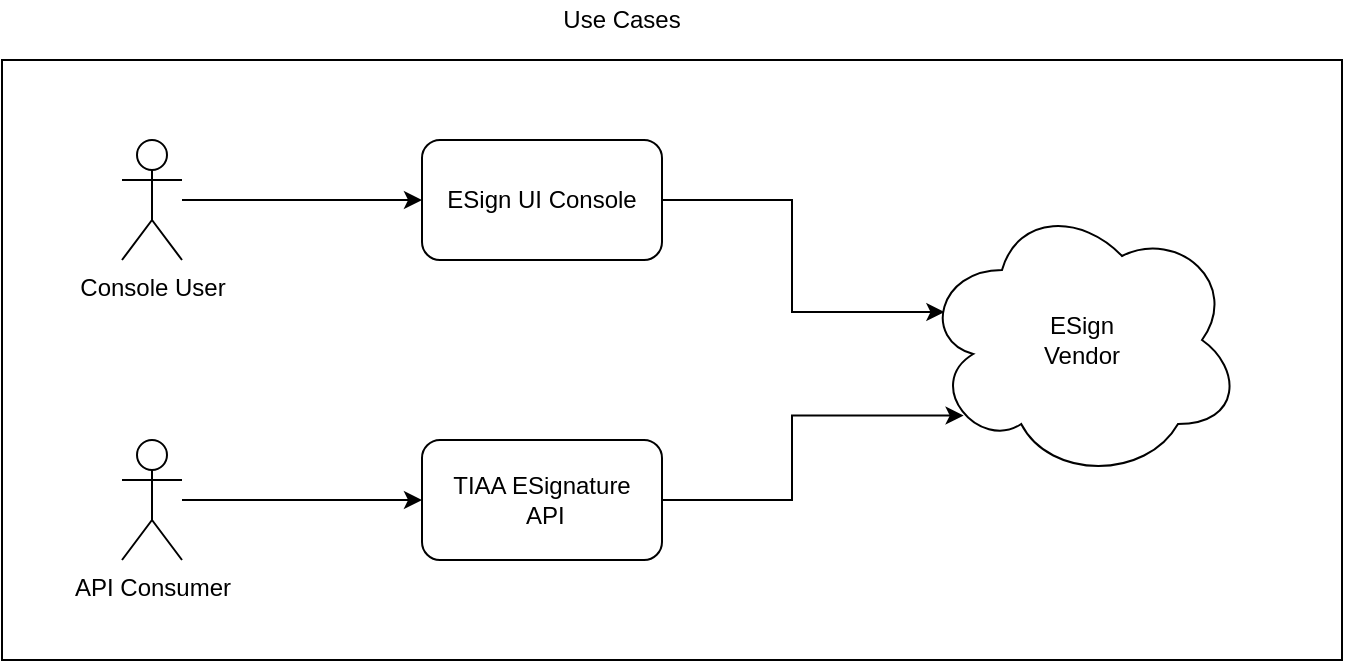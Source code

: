 <mxfile version="14.5.7" type="github">
  <diagram id="xuKhDqFIMhTm-fjvna5r" name="Page-1">
    <mxGraphModel dx="1422" dy="794" grid="1" gridSize="10" guides="1" tooltips="1" connect="1" arrows="1" fold="1" page="1" pageScale="1" pageWidth="850" pageHeight="1100" math="0" shadow="0">
      <root>
        <mxCell id="0" />
        <mxCell id="1" parent="0" />
        <mxCell id="hmuL_q066rKN3iv4lXcO-14" value="" style="rounded=0;whiteSpace=wrap;html=1;" parent="1" vertex="1">
          <mxGeometry x="10" y="60" width="670" height="300" as="geometry" />
        </mxCell>
        <mxCell id="hmuL_q066rKN3iv4lXcO-1" value="ESign&lt;br&gt;Vendor" style="ellipse;shape=cloud;whiteSpace=wrap;html=1;" parent="1" vertex="1">
          <mxGeometry x="470" y="130" width="160" height="140" as="geometry" />
        </mxCell>
        <mxCell id="hmuL_q066rKN3iv4lXcO-5" style="edgeStyle=orthogonalEdgeStyle;rounded=0;orthogonalLoop=1;jettySize=auto;html=1;" parent="1" source="hmuL_q066rKN3iv4lXcO-2" target="hmuL_q066rKN3iv4lXcO-4" edge="1">
          <mxGeometry relative="1" as="geometry" />
        </mxCell>
        <mxCell id="hmuL_q066rKN3iv4lXcO-2" value="Console User" style="shape=umlActor;verticalLabelPosition=bottom;verticalAlign=top;html=1;outlineConnect=0;" parent="1" vertex="1">
          <mxGeometry x="70" y="100" width="30" height="60" as="geometry" />
        </mxCell>
        <mxCell id="hmuL_q066rKN3iv4lXcO-7" style="edgeStyle=orthogonalEdgeStyle;rounded=0;orthogonalLoop=1;jettySize=auto;html=1;" parent="1" source="hmuL_q066rKN3iv4lXcO-3" target="hmuL_q066rKN3iv4lXcO-6" edge="1">
          <mxGeometry relative="1" as="geometry" />
        </mxCell>
        <mxCell id="hmuL_q066rKN3iv4lXcO-3" value="API Consumer" style="shape=umlActor;verticalLabelPosition=bottom;verticalAlign=top;html=1;outlineConnect=0;" parent="1" vertex="1">
          <mxGeometry x="70" y="250" width="30" height="60" as="geometry" />
        </mxCell>
        <mxCell id="hmuL_q066rKN3iv4lXcO-11" style="edgeStyle=orthogonalEdgeStyle;rounded=0;orthogonalLoop=1;jettySize=auto;html=1;entryX=0.07;entryY=0.4;entryDx=0;entryDy=0;entryPerimeter=0;" parent="1" source="hmuL_q066rKN3iv4lXcO-4" target="hmuL_q066rKN3iv4lXcO-1" edge="1">
          <mxGeometry relative="1" as="geometry" />
        </mxCell>
        <mxCell id="hmuL_q066rKN3iv4lXcO-4" value="ESign UI Console" style="rounded=1;whiteSpace=wrap;html=1;" parent="1" vertex="1">
          <mxGeometry x="220" y="100" width="120" height="60" as="geometry" />
        </mxCell>
        <mxCell id="hmuL_q066rKN3iv4lXcO-12" style="edgeStyle=orthogonalEdgeStyle;rounded=0;orthogonalLoop=1;jettySize=auto;html=1;entryX=0.13;entryY=0.77;entryDx=0;entryDy=0;entryPerimeter=0;" parent="1" source="hmuL_q066rKN3iv4lXcO-6" target="hmuL_q066rKN3iv4lXcO-1" edge="1">
          <mxGeometry relative="1" as="geometry" />
        </mxCell>
        <mxCell id="hmuL_q066rKN3iv4lXcO-6" value="TIAA ESignature&lt;br&gt;&amp;nbsp;API" style="rounded=1;whiteSpace=wrap;html=1;" parent="1" vertex="1">
          <mxGeometry x="220" y="250" width="120" height="60" as="geometry" />
        </mxCell>
        <mxCell id="hmuL_q066rKN3iv4lXcO-13" value="Use Cases" style="text;html=1;strokeColor=none;fillColor=none;align=center;verticalAlign=middle;whiteSpace=wrap;rounded=0;" parent="1" vertex="1">
          <mxGeometry x="200" y="30" width="240" height="20" as="geometry" />
        </mxCell>
      </root>
    </mxGraphModel>
  </diagram>
</mxfile>
